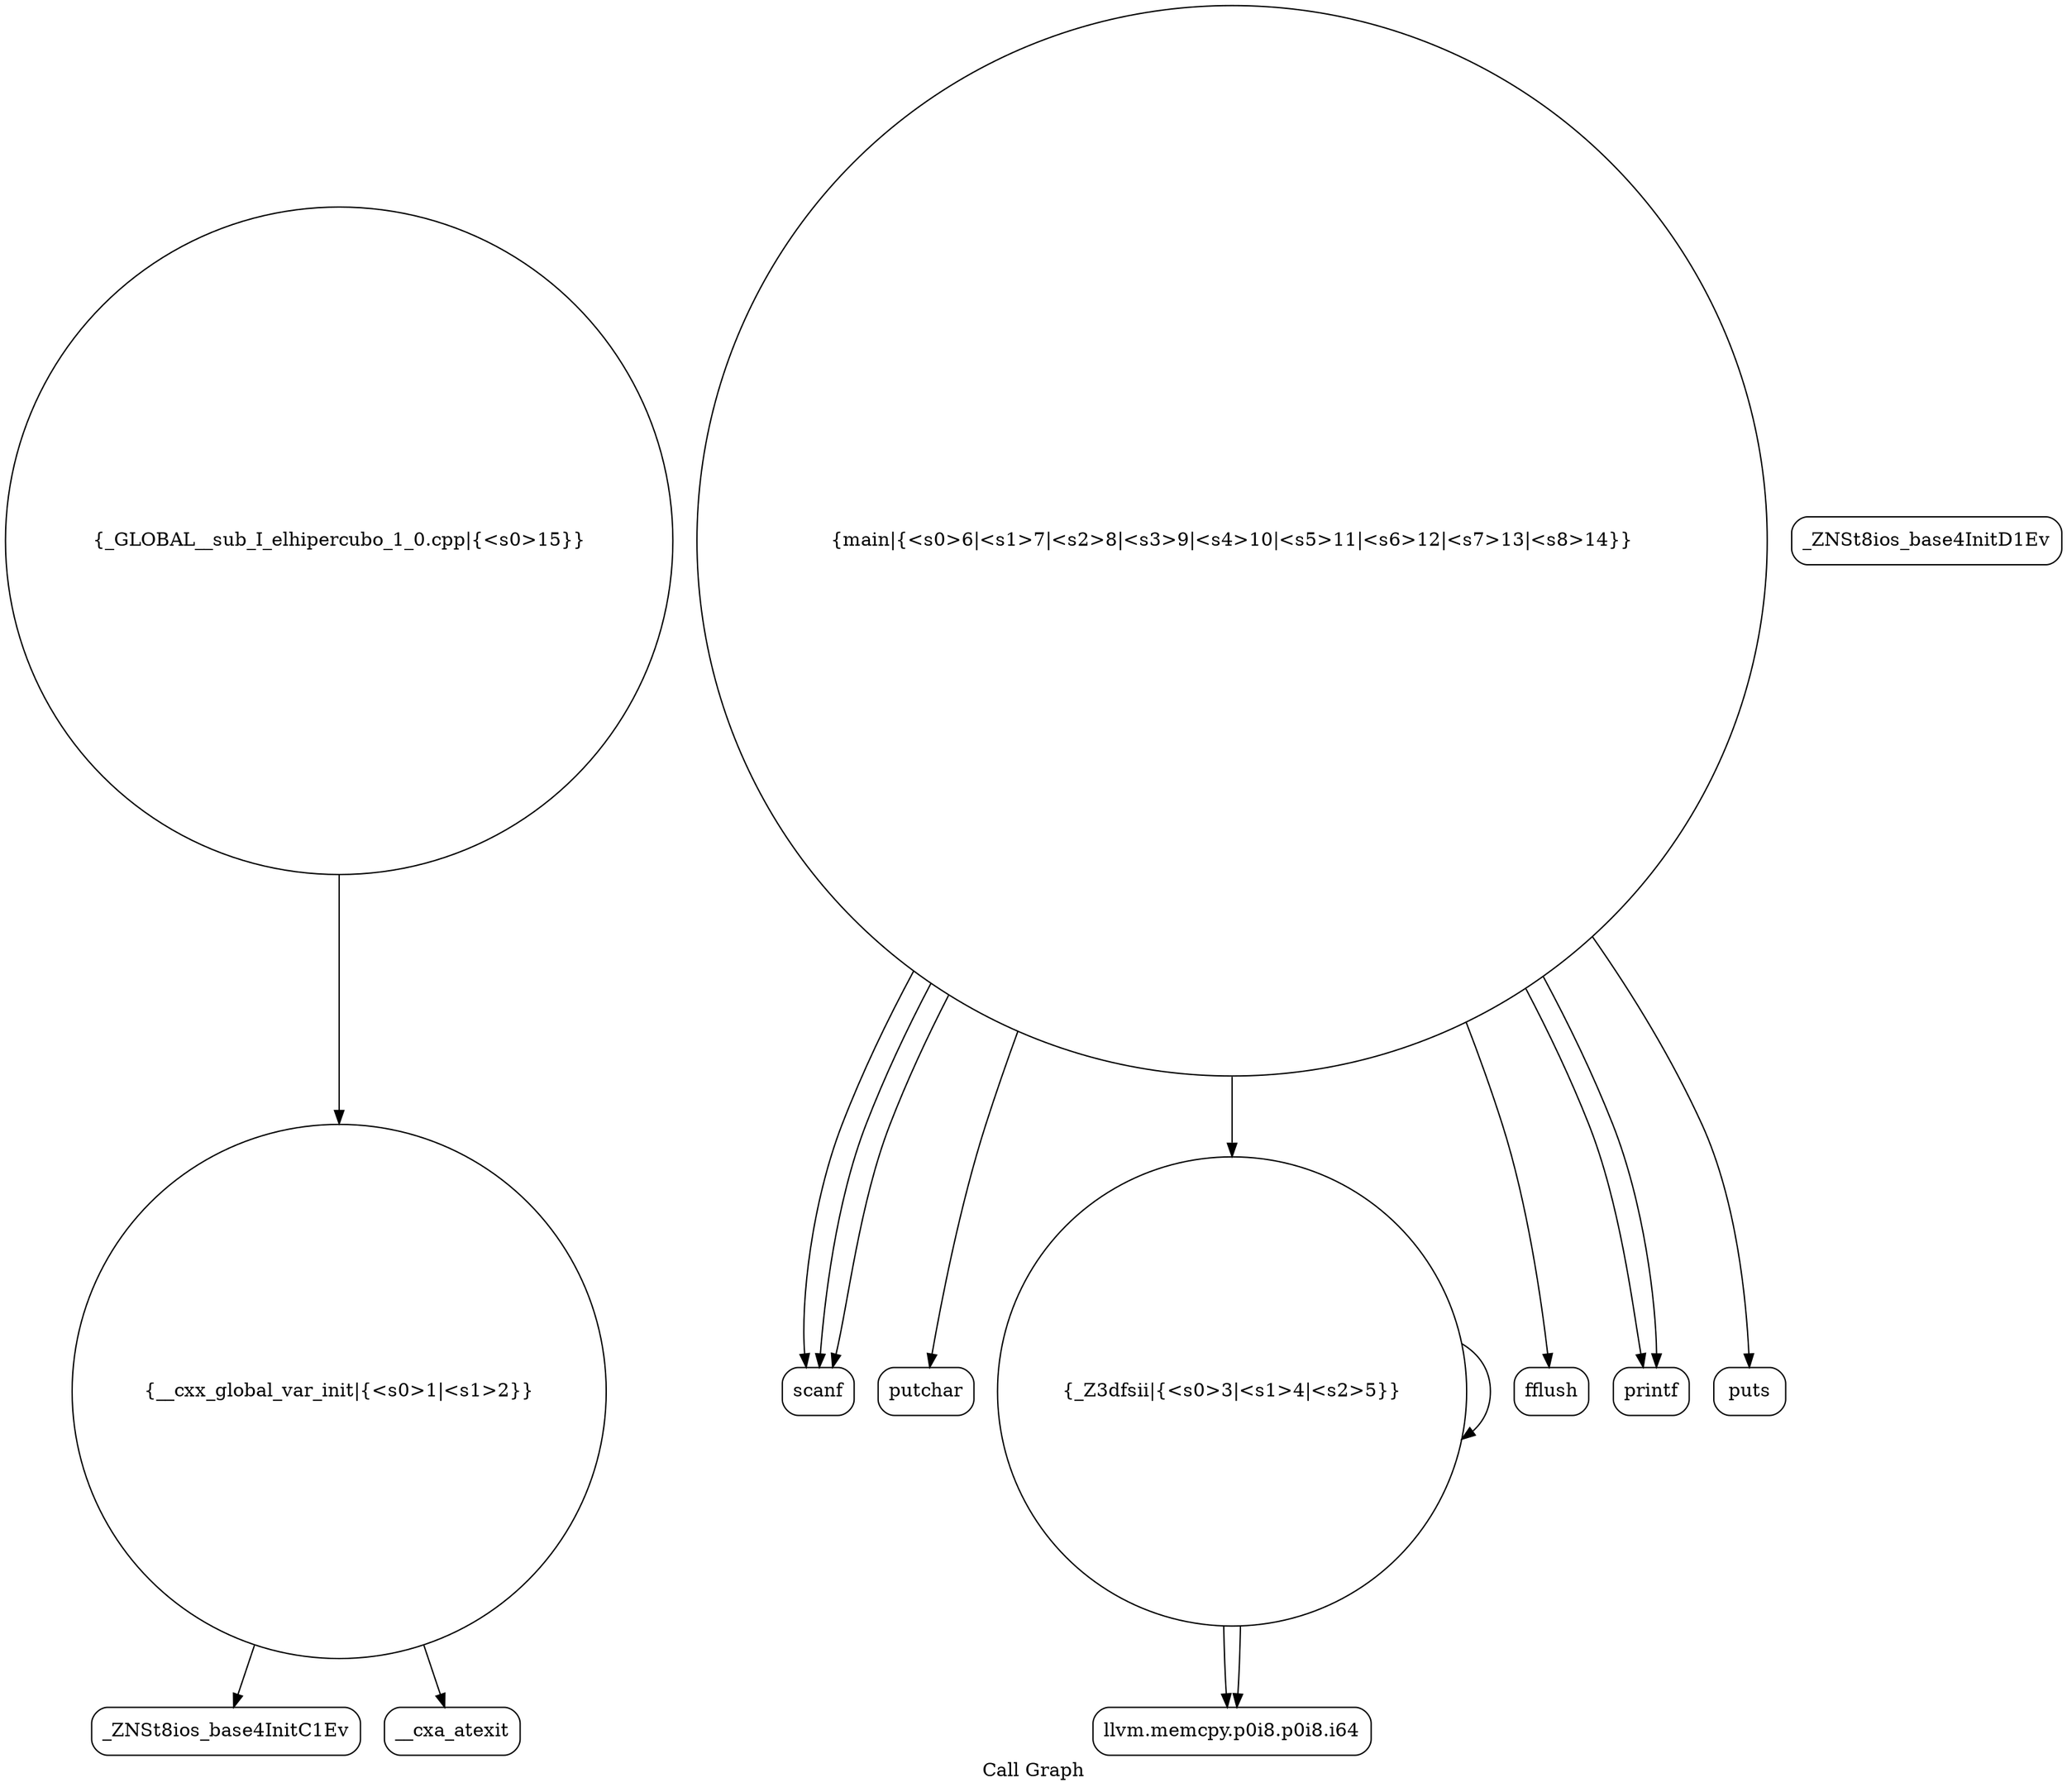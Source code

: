 digraph "Call Graph" {
	label="Call Graph";

	Node0x560bfab6ac40 [shape=record,shape=circle,label="{__cxx_global_var_init|{<s0>1|<s1>2}}"];
	Node0x560bfab6ac40:s0 -> Node0x560bfab6b0d0[color=black];
	Node0x560bfab6ac40:s1 -> Node0x560bfab6b1d0[color=black];
	Node0x560bfab6b3d0 [shape=record,shape=Mrecord,label="{scanf}"];
	Node0x560bfab6b150 [shape=record,shape=Mrecord,label="{_ZNSt8ios_base4InitD1Ev}"];
	Node0x560bfab6b4d0 [shape=record,shape=Mrecord,label="{putchar}"];
	Node0x560bfab6b250 [shape=record,shape=circle,label="{_Z3dfsii|{<s0>3|<s1>4|<s2>5}}"];
	Node0x560bfab6b250:s0 -> Node0x560bfab6b2d0[color=black];
	Node0x560bfab6b250:s1 -> Node0x560bfab6b2d0[color=black];
	Node0x560bfab6b250:s2 -> Node0x560bfab6b250[color=black];
	Node0x560bfab6b5d0 [shape=record,shape=Mrecord,label="{fflush}"];
	Node0x560bfab6b350 [shape=record,shape=circle,label="{main|{<s0>6|<s1>7|<s2>8|<s3>9|<s4>10|<s5>11|<s6>12|<s7>13|<s8>14}}"];
	Node0x560bfab6b350:s0 -> Node0x560bfab6b3d0[color=black];
	Node0x560bfab6b350:s1 -> Node0x560bfab6b450[color=black];
	Node0x560bfab6b350:s2 -> Node0x560bfab6b3d0[color=black];
	Node0x560bfab6b350:s3 -> Node0x560bfab6b3d0[color=black];
	Node0x560bfab6b350:s4 -> Node0x560bfab6b250[color=black];
	Node0x560bfab6b350:s5 -> Node0x560bfab6b450[color=black];
	Node0x560bfab6b350:s6 -> Node0x560bfab6b4d0[color=black];
	Node0x560bfab6b350:s7 -> Node0x560bfab6b550[color=black];
	Node0x560bfab6b350:s8 -> Node0x560bfab6b5d0[color=black];
	Node0x560bfab6b0d0 [shape=record,shape=Mrecord,label="{_ZNSt8ios_base4InitC1Ev}"];
	Node0x560bfab6b450 [shape=record,shape=Mrecord,label="{printf}"];
	Node0x560bfab6b1d0 [shape=record,shape=Mrecord,label="{__cxa_atexit}"];
	Node0x560bfab6b550 [shape=record,shape=Mrecord,label="{puts}"];
	Node0x560bfab6b2d0 [shape=record,shape=Mrecord,label="{llvm.memcpy.p0i8.p0i8.i64}"];
	Node0x560bfab6b650 [shape=record,shape=circle,label="{_GLOBAL__sub_I_elhipercubo_1_0.cpp|{<s0>15}}"];
	Node0x560bfab6b650:s0 -> Node0x560bfab6ac40[color=black];
}
